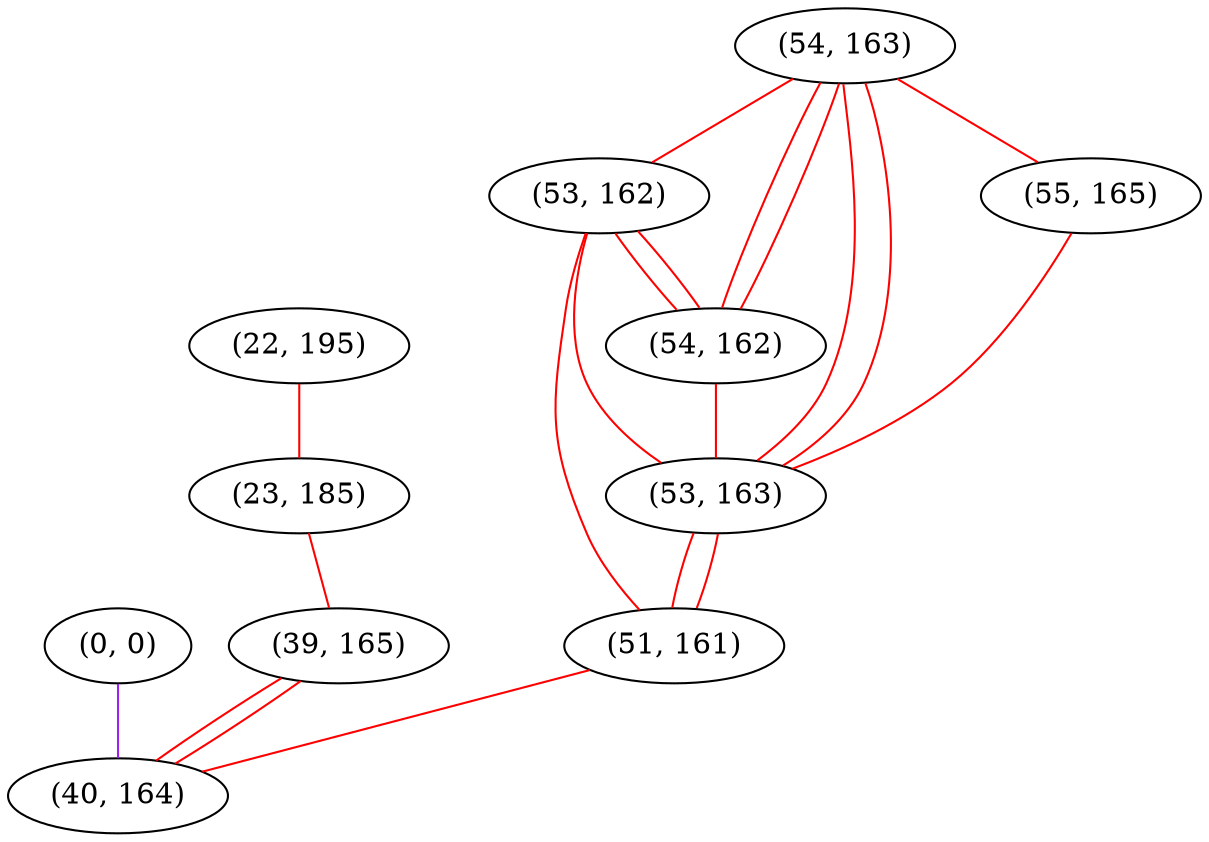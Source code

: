 graph "" {
"(22, 195)";
"(54, 163)";
"(55, 165)";
"(23, 185)";
"(53, 162)";
"(54, 162)";
"(0, 0)";
"(53, 163)";
"(39, 165)";
"(51, 161)";
"(40, 164)";
"(22, 195)" -- "(23, 185)"  [color=red, key=0, weight=1];
"(54, 163)" -- "(55, 165)"  [color=red, key=0, weight=1];
"(54, 163)" -- "(53, 162)"  [color=red, key=0, weight=1];
"(54, 163)" -- "(54, 162)"  [color=red, key=0, weight=1];
"(54, 163)" -- "(54, 162)"  [color=red, key=1, weight=1];
"(54, 163)" -- "(53, 163)"  [color=red, key=0, weight=1];
"(54, 163)" -- "(53, 163)"  [color=red, key=1, weight=1];
"(55, 165)" -- "(53, 163)"  [color=red, key=0, weight=1];
"(23, 185)" -- "(39, 165)"  [color=red, key=0, weight=1];
"(53, 162)" -- "(51, 161)"  [color=red, key=0, weight=1];
"(53, 162)" -- "(54, 162)"  [color=red, key=0, weight=1];
"(53, 162)" -- "(54, 162)"  [color=red, key=1, weight=1];
"(53, 162)" -- "(53, 163)"  [color=red, key=0, weight=1];
"(54, 162)" -- "(53, 163)"  [color=red, key=0, weight=1];
"(0, 0)" -- "(40, 164)"  [color=purple, key=0, weight=4];
"(53, 163)" -- "(51, 161)"  [color=red, key=0, weight=1];
"(53, 163)" -- "(51, 161)"  [color=red, key=1, weight=1];
"(39, 165)" -- "(40, 164)"  [color=red, key=0, weight=1];
"(39, 165)" -- "(40, 164)"  [color=red, key=1, weight=1];
"(51, 161)" -- "(40, 164)"  [color=red, key=0, weight=1];
}
